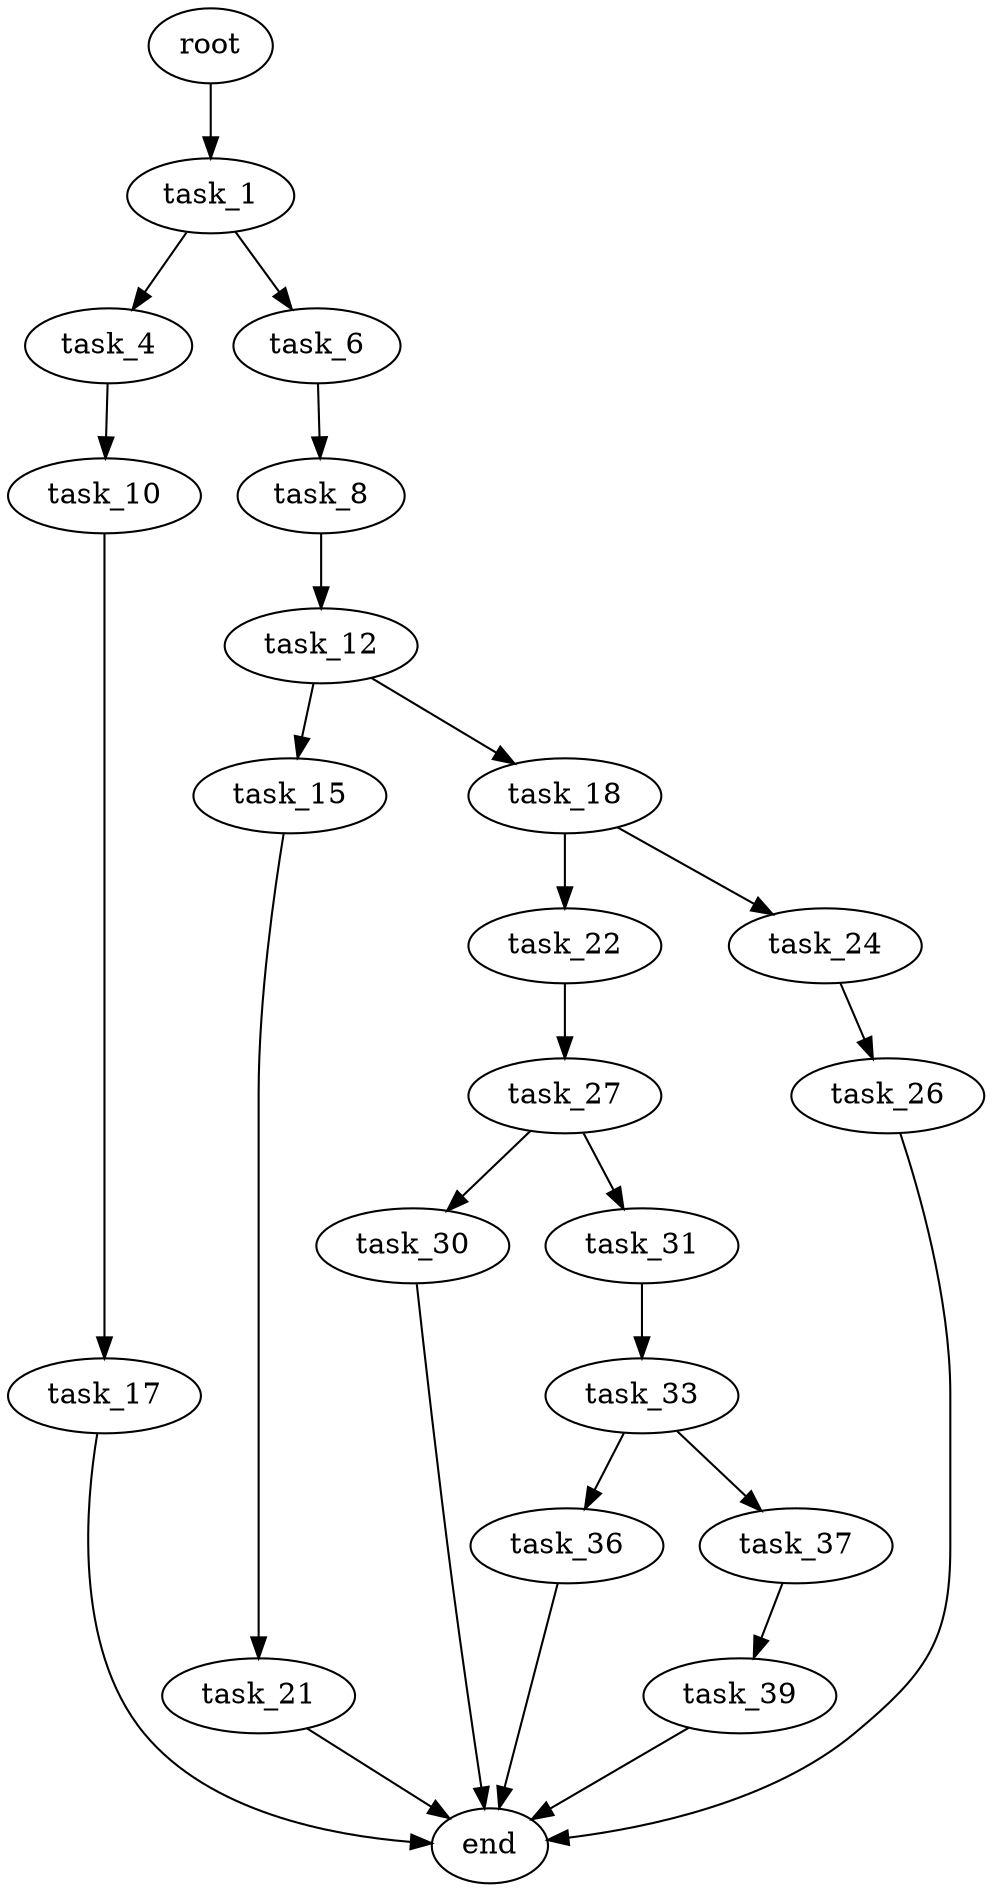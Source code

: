 digraph G {
  root [size="0.000000"];
  task_1 [size="1342531997.000000"];
  task_4 [size="782757789696.000000"];
  task_6 [size="134217728000.000000"];
  task_8 [size="231928233984.000000"];
  task_10 [size="28991029248.000000"];
  task_12 [size="8207475519.000000"];
  task_15 [size="8589934592.000000"];
  task_17 [size="231928233984.000000"];
  task_18 [size="90726400437.000000"];
  task_21 [size="68719476736.000000"];
  task_22 [size="10645655111.000000"];
  task_24 [size="922896784164.000000"];
  task_26 [size="14714321600.000000"];
  task_27 [size="1115865583.000000"];
  task_30 [size="770559834.000000"];
  task_31 [size="549755813888.000000"];
  task_33 [size="26397041508.000000"];
  task_36 [size="219707355468.000000"];
  task_37 [size="68719476736.000000"];
  task_39 [size="1419612932603.000000"];
  end [size="0.000000"];

  root -> task_1 [size="1.000000"];
  task_1 -> task_4 [size="134217728.000000"];
  task_1 -> task_6 [size="134217728.000000"];
  task_4 -> task_10 [size="679477248.000000"];
  task_6 -> task_8 [size="209715200.000000"];
  task_8 -> task_12 [size="301989888.000000"];
  task_10 -> task_17 [size="75497472.000000"];
  task_12 -> task_15 [size="536870912.000000"];
  task_12 -> task_18 [size="536870912.000000"];
  task_15 -> task_21 [size="33554432.000000"];
  task_17 -> end [size="1.000000"];
  task_18 -> task_22 [size="75497472.000000"];
  task_18 -> task_24 [size="75497472.000000"];
  task_21 -> end [size="1.000000"];
  task_22 -> task_27 [size="209715200.000000"];
  task_24 -> task_26 [size="838860800.000000"];
  task_26 -> end [size="1.000000"];
  task_27 -> task_30 [size="33554432.000000"];
  task_27 -> task_31 [size="33554432.000000"];
  task_30 -> end [size="1.000000"];
  task_31 -> task_33 [size="536870912.000000"];
  task_33 -> task_36 [size="536870912.000000"];
  task_33 -> task_37 [size="536870912.000000"];
  task_36 -> end [size="1.000000"];
  task_37 -> task_39 [size="134217728.000000"];
  task_39 -> end [size="1.000000"];
}
